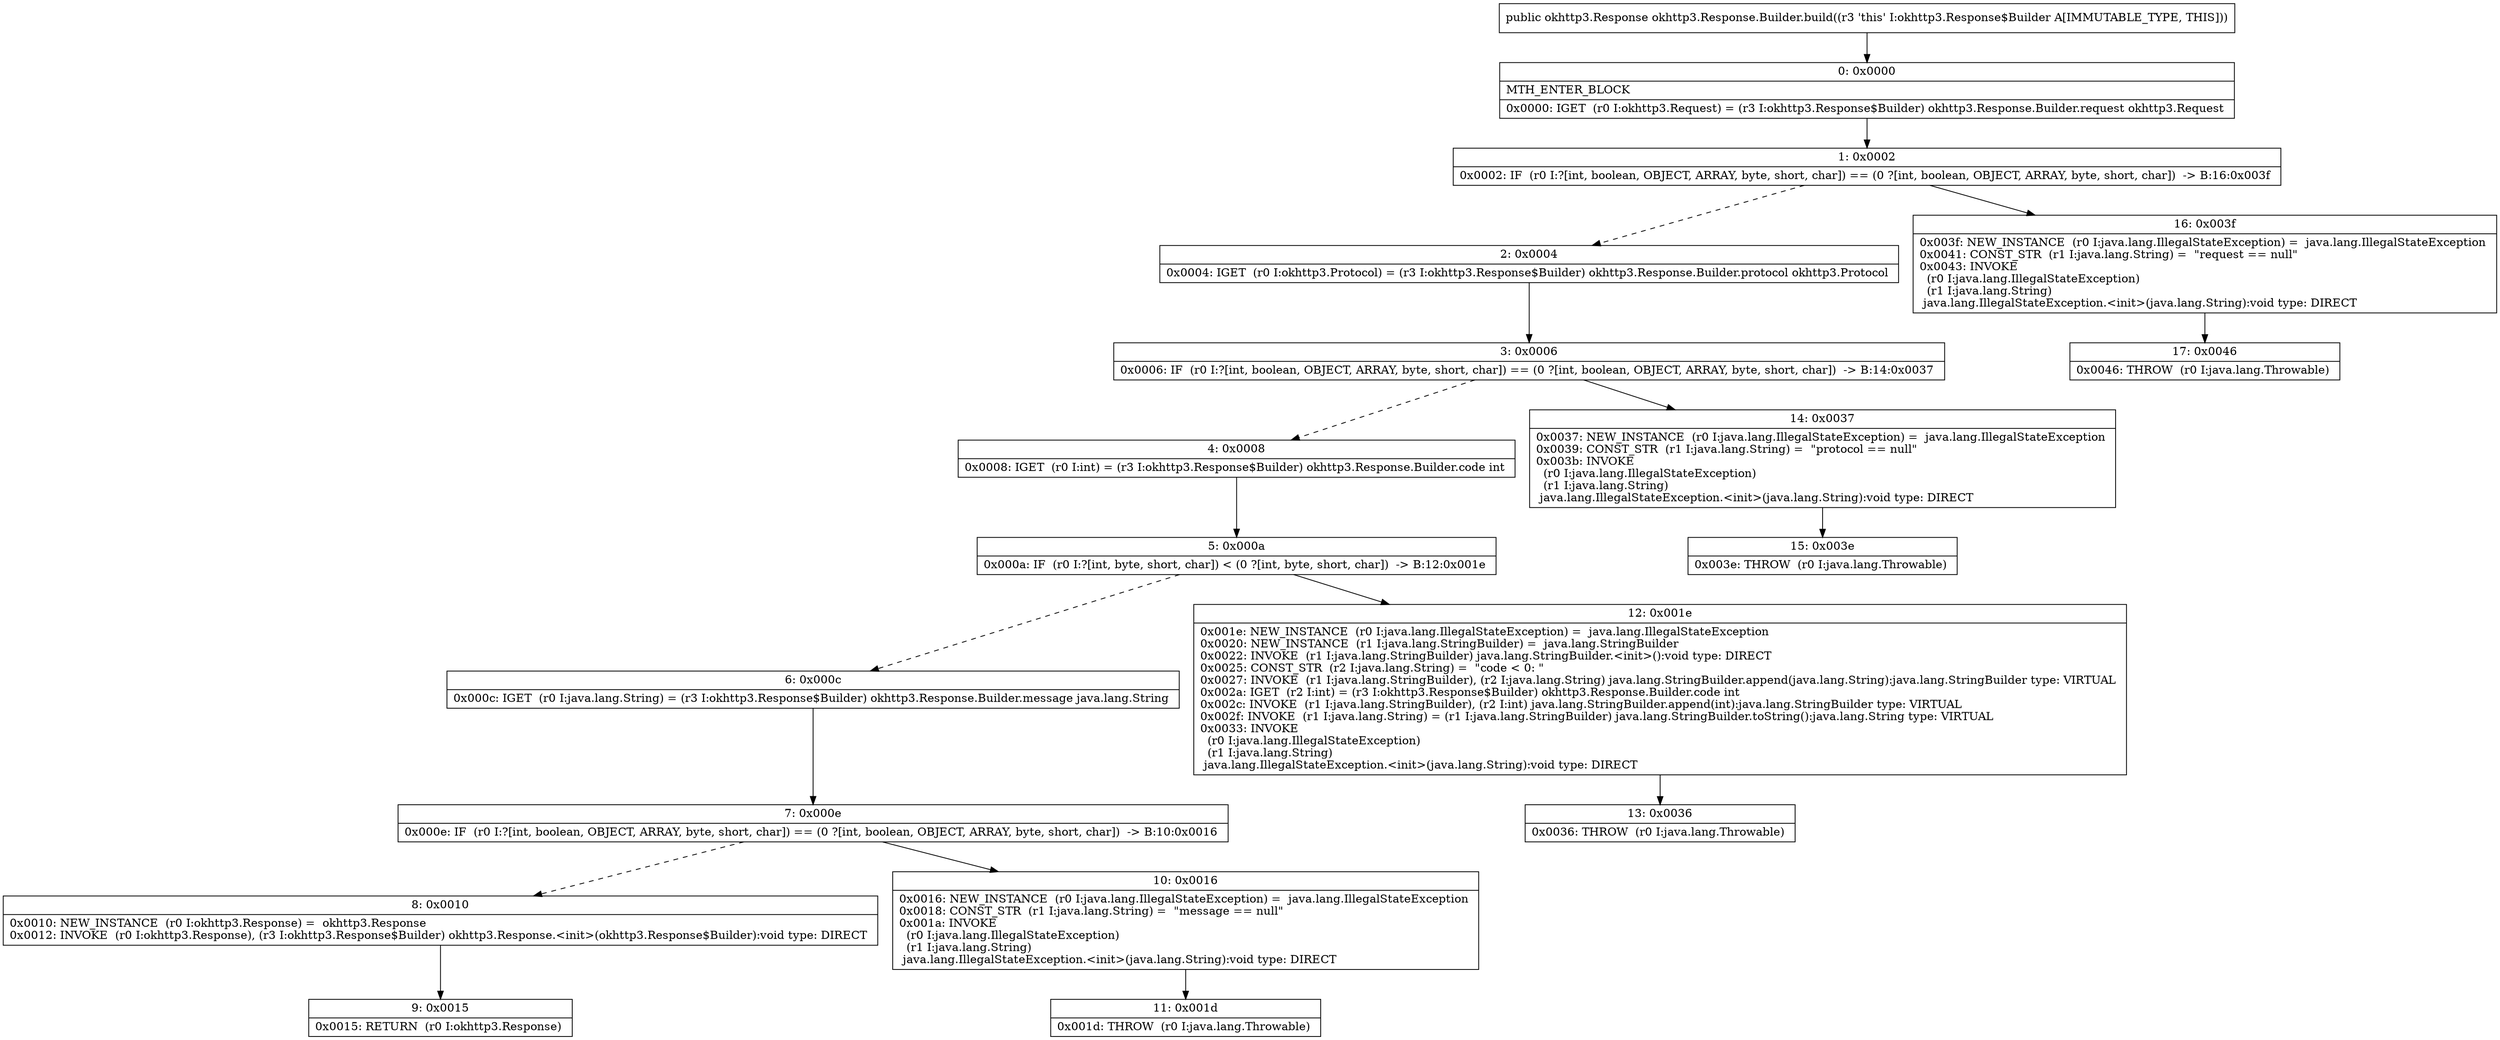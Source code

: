 digraph "CFG forokhttp3.Response.Builder.build()Lokhttp3\/Response;" {
Node_0 [shape=record,label="{0\:\ 0x0000|MTH_ENTER_BLOCK\l|0x0000: IGET  (r0 I:okhttp3.Request) = (r3 I:okhttp3.Response$Builder) okhttp3.Response.Builder.request okhttp3.Request \l}"];
Node_1 [shape=record,label="{1\:\ 0x0002|0x0002: IF  (r0 I:?[int, boolean, OBJECT, ARRAY, byte, short, char]) == (0 ?[int, boolean, OBJECT, ARRAY, byte, short, char])  \-\> B:16:0x003f \l}"];
Node_2 [shape=record,label="{2\:\ 0x0004|0x0004: IGET  (r0 I:okhttp3.Protocol) = (r3 I:okhttp3.Response$Builder) okhttp3.Response.Builder.protocol okhttp3.Protocol \l}"];
Node_3 [shape=record,label="{3\:\ 0x0006|0x0006: IF  (r0 I:?[int, boolean, OBJECT, ARRAY, byte, short, char]) == (0 ?[int, boolean, OBJECT, ARRAY, byte, short, char])  \-\> B:14:0x0037 \l}"];
Node_4 [shape=record,label="{4\:\ 0x0008|0x0008: IGET  (r0 I:int) = (r3 I:okhttp3.Response$Builder) okhttp3.Response.Builder.code int \l}"];
Node_5 [shape=record,label="{5\:\ 0x000a|0x000a: IF  (r0 I:?[int, byte, short, char]) \< (0 ?[int, byte, short, char])  \-\> B:12:0x001e \l}"];
Node_6 [shape=record,label="{6\:\ 0x000c|0x000c: IGET  (r0 I:java.lang.String) = (r3 I:okhttp3.Response$Builder) okhttp3.Response.Builder.message java.lang.String \l}"];
Node_7 [shape=record,label="{7\:\ 0x000e|0x000e: IF  (r0 I:?[int, boolean, OBJECT, ARRAY, byte, short, char]) == (0 ?[int, boolean, OBJECT, ARRAY, byte, short, char])  \-\> B:10:0x0016 \l}"];
Node_8 [shape=record,label="{8\:\ 0x0010|0x0010: NEW_INSTANCE  (r0 I:okhttp3.Response) =  okhttp3.Response \l0x0012: INVOKE  (r0 I:okhttp3.Response), (r3 I:okhttp3.Response$Builder) okhttp3.Response.\<init\>(okhttp3.Response$Builder):void type: DIRECT \l}"];
Node_9 [shape=record,label="{9\:\ 0x0015|0x0015: RETURN  (r0 I:okhttp3.Response) \l}"];
Node_10 [shape=record,label="{10\:\ 0x0016|0x0016: NEW_INSTANCE  (r0 I:java.lang.IllegalStateException) =  java.lang.IllegalStateException \l0x0018: CONST_STR  (r1 I:java.lang.String) =  \"message == null\" \l0x001a: INVOKE  \l  (r0 I:java.lang.IllegalStateException)\l  (r1 I:java.lang.String)\l java.lang.IllegalStateException.\<init\>(java.lang.String):void type: DIRECT \l}"];
Node_11 [shape=record,label="{11\:\ 0x001d|0x001d: THROW  (r0 I:java.lang.Throwable) \l}"];
Node_12 [shape=record,label="{12\:\ 0x001e|0x001e: NEW_INSTANCE  (r0 I:java.lang.IllegalStateException) =  java.lang.IllegalStateException \l0x0020: NEW_INSTANCE  (r1 I:java.lang.StringBuilder) =  java.lang.StringBuilder \l0x0022: INVOKE  (r1 I:java.lang.StringBuilder) java.lang.StringBuilder.\<init\>():void type: DIRECT \l0x0025: CONST_STR  (r2 I:java.lang.String) =  \"code \< 0: \" \l0x0027: INVOKE  (r1 I:java.lang.StringBuilder), (r2 I:java.lang.String) java.lang.StringBuilder.append(java.lang.String):java.lang.StringBuilder type: VIRTUAL \l0x002a: IGET  (r2 I:int) = (r3 I:okhttp3.Response$Builder) okhttp3.Response.Builder.code int \l0x002c: INVOKE  (r1 I:java.lang.StringBuilder), (r2 I:int) java.lang.StringBuilder.append(int):java.lang.StringBuilder type: VIRTUAL \l0x002f: INVOKE  (r1 I:java.lang.String) = (r1 I:java.lang.StringBuilder) java.lang.StringBuilder.toString():java.lang.String type: VIRTUAL \l0x0033: INVOKE  \l  (r0 I:java.lang.IllegalStateException)\l  (r1 I:java.lang.String)\l java.lang.IllegalStateException.\<init\>(java.lang.String):void type: DIRECT \l}"];
Node_13 [shape=record,label="{13\:\ 0x0036|0x0036: THROW  (r0 I:java.lang.Throwable) \l}"];
Node_14 [shape=record,label="{14\:\ 0x0037|0x0037: NEW_INSTANCE  (r0 I:java.lang.IllegalStateException) =  java.lang.IllegalStateException \l0x0039: CONST_STR  (r1 I:java.lang.String) =  \"protocol == null\" \l0x003b: INVOKE  \l  (r0 I:java.lang.IllegalStateException)\l  (r1 I:java.lang.String)\l java.lang.IllegalStateException.\<init\>(java.lang.String):void type: DIRECT \l}"];
Node_15 [shape=record,label="{15\:\ 0x003e|0x003e: THROW  (r0 I:java.lang.Throwable) \l}"];
Node_16 [shape=record,label="{16\:\ 0x003f|0x003f: NEW_INSTANCE  (r0 I:java.lang.IllegalStateException) =  java.lang.IllegalStateException \l0x0041: CONST_STR  (r1 I:java.lang.String) =  \"request == null\" \l0x0043: INVOKE  \l  (r0 I:java.lang.IllegalStateException)\l  (r1 I:java.lang.String)\l java.lang.IllegalStateException.\<init\>(java.lang.String):void type: DIRECT \l}"];
Node_17 [shape=record,label="{17\:\ 0x0046|0x0046: THROW  (r0 I:java.lang.Throwable) \l}"];
MethodNode[shape=record,label="{public okhttp3.Response okhttp3.Response.Builder.build((r3 'this' I:okhttp3.Response$Builder A[IMMUTABLE_TYPE, THIS])) }"];
MethodNode -> Node_0;
Node_0 -> Node_1;
Node_1 -> Node_2[style=dashed];
Node_1 -> Node_16;
Node_2 -> Node_3;
Node_3 -> Node_4[style=dashed];
Node_3 -> Node_14;
Node_4 -> Node_5;
Node_5 -> Node_6[style=dashed];
Node_5 -> Node_12;
Node_6 -> Node_7;
Node_7 -> Node_8[style=dashed];
Node_7 -> Node_10;
Node_8 -> Node_9;
Node_10 -> Node_11;
Node_12 -> Node_13;
Node_14 -> Node_15;
Node_16 -> Node_17;
}

